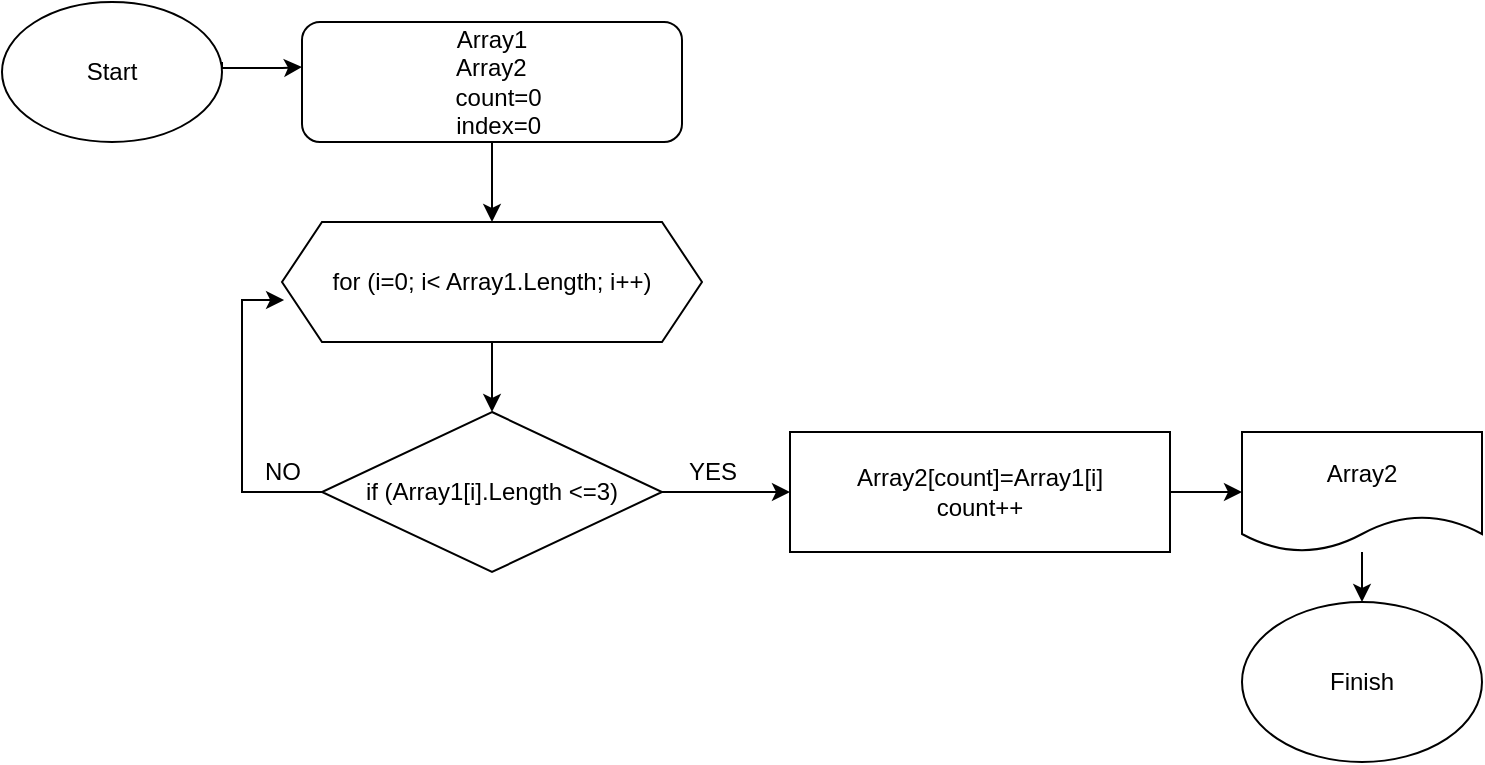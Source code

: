 <mxfile version="20.8.16" type="device"><diagram id="C5RBs43oDa-KdzZeNtuy" name="Page-1"><mxGraphModel dx="1104" dy="516" grid="1" gridSize="10" guides="1" tooltips="1" connect="1" arrows="1" fold="1" page="1" pageScale="1" pageWidth="827" pageHeight="1169" math="0" shadow="0"><root><mxCell id="WIyWlLk6GJQsqaUBKTNV-0"/><mxCell id="WIyWlLk6GJQsqaUBKTNV-1" parent="WIyWlLk6GJQsqaUBKTNV-0"/><mxCell id="wDzcxT_aJGBlEUxNggow-2" style="edgeStyle=orthogonalEdgeStyle;rounded=0;orthogonalLoop=1;jettySize=auto;html=1;entryX=0;entryY=0.5;entryDx=0;entryDy=0;" edge="1" parent="WIyWlLk6GJQsqaUBKTNV-1"><mxGeometry relative="1" as="geometry"><mxPoint x="130" y="40" as="sourcePoint"/><mxPoint x="170" y="42.5" as="targetPoint"/><Array as="points"><mxPoint x="130" y="43"/><mxPoint x="160" y="43"/></Array></mxGeometry></mxCell><mxCell id="wDzcxT_aJGBlEUxNggow-0" value="Start" style="ellipse;whiteSpace=wrap;html=1;" vertex="1" parent="WIyWlLk6GJQsqaUBKTNV-1"><mxGeometry x="20" y="10" width="110" height="70" as="geometry"/></mxCell><mxCell id="wDzcxT_aJGBlEUxNggow-22" style="edgeStyle=orthogonalEdgeStyle;rounded=0;orthogonalLoop=1;jettySize=auto;html=1;exitX=0.5;exitY=1;exitDx=0;exitDy=0;entryX=0.5;entryY=0;entryDx=0;entryDy=0;" edge="1" parent="WIyWlLk6GJQsqaUBKTNV-1" source="wDzcxT_aJGBlEUxNggow-3" target="wDzcxT_aJGBlEUxNggow-5"><mxGeometry relative="1" as="geometry"/></mxCell><mxCell id="wDzcxT_aJGBlEUxNggow-3" value="Array1&lt;br&gt;&amp;nbsp; Array2&amp;nbsp;&amp;nbsp;&lt;br&gt;&amp;nbsp; count=0&lt;br&gt;&amp;nbsp; index=0" style="rounded=1;whiteSpace=wrap;html=1;" vertex="1" parent="WIyWlLk6GJQsqaUBKTNV-1"><mxGeometry x="170" y="20" width="190" height="60" as="geometry"/></mxCell><mxCell id="wDzcxT_aJGBlEUxNggow-23" style="edgeStyle=orthogonalEdgeStyle;rounded=0;orthogonalLoop=1;jettySize=auto;html=1;exitX=0.5;exitY=1;exitDx=0;exitDy=0;entryX=0.5;entryY=0;entryDx=0;entryDy=0;" edge="1" parent="WIyWlLk6GJQsqaUBKTNV-1" source="wDzcxT_aJGBlEUxNggow-5" target="wDzcxT_aJGBlEUxNggow-7"><mxGeometry relative="1" as="geometry"/></mxCell><mxCell id="wDzcxT_aJGBlEUxNggow-5" value="for (i=0; i&amp;lt; Array1.Length; i++)" style="shape=hexagon;perimeter=hexagonPerimeter2;whiteSpace=wrap;html=1;fixedSize=1;" vertex="1" parent="WIyWlLk6GJQsqaUBKTNV-1"><mxGeometry x="160" y="120" width="210" height="60" as="geometry"/></mxCell><mxCell id="wDzcxT_aJGBlEUxNggow-12" style="edgeStyle=orthogonalEdgeStyle;rounded=0;orthogonalLoop=1;jettySize=auto;html=1;exitX=1;exitY=0.5;exitDx=0;exitDy=0;entryX=0;entryY=0.5;entryDx=0;entryDy=0;" edge="1" parent="WIyWlLk6GJQsqaUBKTNV-1" source="wDzcxT_aJGBlEUxNggow-7" target="wDzcxT_aJGBlEUxNggow-11"><mxGeometry relative="1" as="geometry"/></mxCell><mxCell id="wDzcxT_aJGBlEUxNggow-24" style="edgeStyle=orthogonalEdgeStyle;rounded=0;orthogonalLoop=1;jettySize=auto;html=1;exitX=0;exitY=0.5;exitDx=0;exitDy=0;entryX=0.005;entryY=0.65;entryDx=0;entryDy=0;entryPerimeter=0;" edge="1" parent="WIyWlLk6GJQsqaUBKTNV-1" source="wDzcxT_aJGBlEUxNggow-7" target="wDzcxT_aJGBlEUxNggow-5"><mxGeometry relative="1" as="geometry"><mxPoint x="80" y="160" as="targetPoint"/><Array as="points"><mxPoint x="140" y="255"/><mxPoint x="140" y="159"/></Array></mxGeometry></mxCell><mxCell id="wDzcxT_aJGBlEUxNggow-7" value="if (Array1[i].Length &amp;lt;=3)" style="rhombus;whiteSpace=wrap;html=1;" vertex="1" parent="WIyWlLk6GJQsqaUBKTNV-1"><mxGeometry x="180" y="215" width="170" height="80" as="geometry"/></mxCell><mxCell id="wDzcxT_aJGBlEUxNggow-10" value="NO" style="text;html=1;align=center;verticalAlign=middle;resizable=0;points=[];autosize=1;strokeColor=none;fillColor=none;" vertex="1" parent="WIyWlLk6GJQsqaUBKTNV-1"><mxGeometry x="140" y="230" width="40" height="30" as="geometry"/></mxCell><mxCell id="wDzcxT_aJGBlEUxNggow-18" style="edgeStyle=orthogonalEdgeStyle;rounded=0;orthogonalLoop=1;jettySize=auto;html=1;exitX=1;exitY=0.5;exitDx=0;exitDy=0;entryX=0;entryY=0.5;entryDx=0;entryDy=0;" edge="1" parent="WIyWlLk6GJQsqaUBKTNV-1" source="wDzcxT_aJGBlEUxNggow-11" target="wDzcxT_aJGBlEUxNggow-17"><mxGeometry relative="1" as="geometry"/></mxCell><mxCell id="wDzcxT_aJGBlEUxNggow-11" value="Array2[count]=Array1[i]&lt;br&gt;count++" style="rounded=0;whiteSpace=wrap;html=1;" vertex="1" parent="WIyWlLk6GJQsqaUBKTNV-1"><mxGeometry x="414" y="225" width="190" height="60" as="geometry"/></mxCell><mxCell id="wDzcxT_aJGBlEUxNggow-16" value="YES" style="text;html=1;align=center;verticalAlign=middle;resizable=0;points=[];autosize=1;strokeColor=none;fillColor=none;" vertex="1" parent="WIyWlLk6GJQsqaUBKTNV-1"><mxGeometry x="350" y="230" width="50" height="30" as="geometry"/></mxCell><mxCell id="wDzcxT_aJGBlEUxNggow-21" value="" style="edgeStyle=orthogonalEdgeStyle;rounded=0;orthogonalLoop=1;jettySize=auto;html=1;" edge="1" parent="WIyWlLk6GJQsqaUBKTNV-1" source="wDzcxT_aJGBlEUxNggow-17" target="wDzcxT_aJGBlEUxNggow-19"><mxGeometry relative="1" as="geometry"/></mxCell><mxCell id="wDzcxT_aJGBlEUxNggow-17" value="Array2" style="shape=document;whiteSpace=wrap;html=1;boundedLbl=1;" vertex="1" parent="WIyWlLk6GJQsqaUBKTNV-1"><mxGeometry x="640" y="225" width="120" height="60" as="geometry"/></mxCell><mxCell id="wDzcxT_aJGBlEUxNggow-19" value="Finish" style="ellipse;whiteSpace=wrap;html=1;" vertex="1" parent="WIyWlLk6GJQsqaUBKTNV-1"><mxGeometry x="640" y="310" width="120" height="80" as="geometry"/></mxCell></root></mxGraphModel></diagram></mxfile>